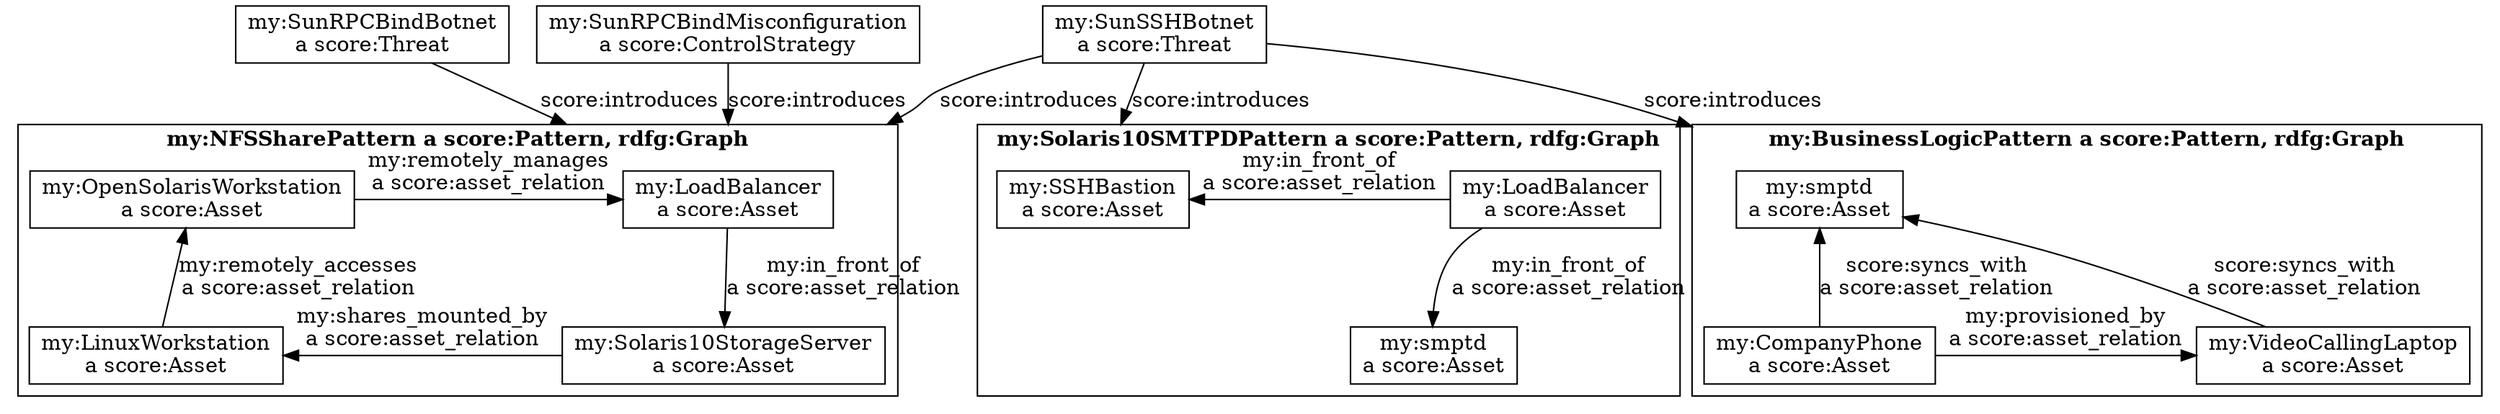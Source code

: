 digraph
{
    compound=true;
    node [shape="box"];

    subgraph cluster0 {
      label=< <B>my:NFSSharePattern a score:Pattern, rdfg:Graph</B> >
      // A0--A1
      // |   |
      // A3--A2
      asset00 [label="my:LoadBalancer\na score:Asset"];
      asset01 [label="my:Solaris10StorageServer\na score:Asset"];
      asset02 [label="my:LinuxWorkstation\na score:Asset"];
      asset03 [label="my:OpenSolarisWorkstation\na score:Asset"];

      asset00 -> asset01 [label="my:in_front_of\na score:asset_relation"];
      asset01 -> asset02 [constraint="false" label="my:shares_mounted_by\na score:asset_relation"];
      asset03 -> asset02 [dir="back" label="my:remotely_accesses\na score:asset_relation"];
      asset03 -> asset00 [constraint="false" label="my:remotely_manages\na score:asset_relation"];
    }
    subgraph cluster1 {
      label=< <B>my:BusinessLogicPattern a score:Pattern, rdfg:Graph</B> >
      // A0--A1
      //  \  /
      //   A2
      asset10 [label="my:smptd\na score:Asset"];
      asset11 [label="my:CompanyPhone\na score:Asset"];
      asset12 [label="my:VideoCallingLaptop\na score:Asset"];

      asset10 -> asset11 [dir="back" label="score:syncs_with\na score:asset_relation"];
      asset11 -> asset12 [constraint="false" label="my:provisioned_by\na score:asset_relation"];
      asset10 -> asset12 [dir="back" label="score:syncs_with\na score:asset_relation"];
    }
    subgraph cluster2 {
      label=< <B>my:Solaris10SMTPDPattern a score:Pattern, rdfg:Graph</B> >
      // A0--A1
      // |
      // A2
      asset20 [label="my:LoadBalancer\na score:Asset"];
      asset21 [label="my:SSHBastion\na score:Asset"];
      asset22 [label="my:smptd\na score:Asset"];

      asset20 -> asset21 [constraint="false" label="my:in_front_of\na score:asset_relation"];
      asset20 -> asset22 [label="my:in_front_of\na score:asset_relation"];
    }
    threat0 [label="my:SunRPCBindBotnet\na score:Threat"];
    threat1 [label="my:SunSSHBotnet\na score:Threat"];
    cs0 [label="my:SunRPCBindMisconfiguration\na score:ControlStrategy"];
    //cs1 [label="my:SunSSHDefaultConfiguration\na score:ControlStrategy"];

    cs0 -> asset00 [lhead=cluster0 label="score:introduces"];
    threat0 -> asset00 [lhead=cluster0 label="score:introduces"];
    threat1 -> asset10 [lhead=cluster1 label="score:introduces"];
    threat1 -> asset21 [lhead=cluster2 label="score:introduces"];
    threat1 -> asset00 [lhead=cluster0 label="score:introduces"];
}